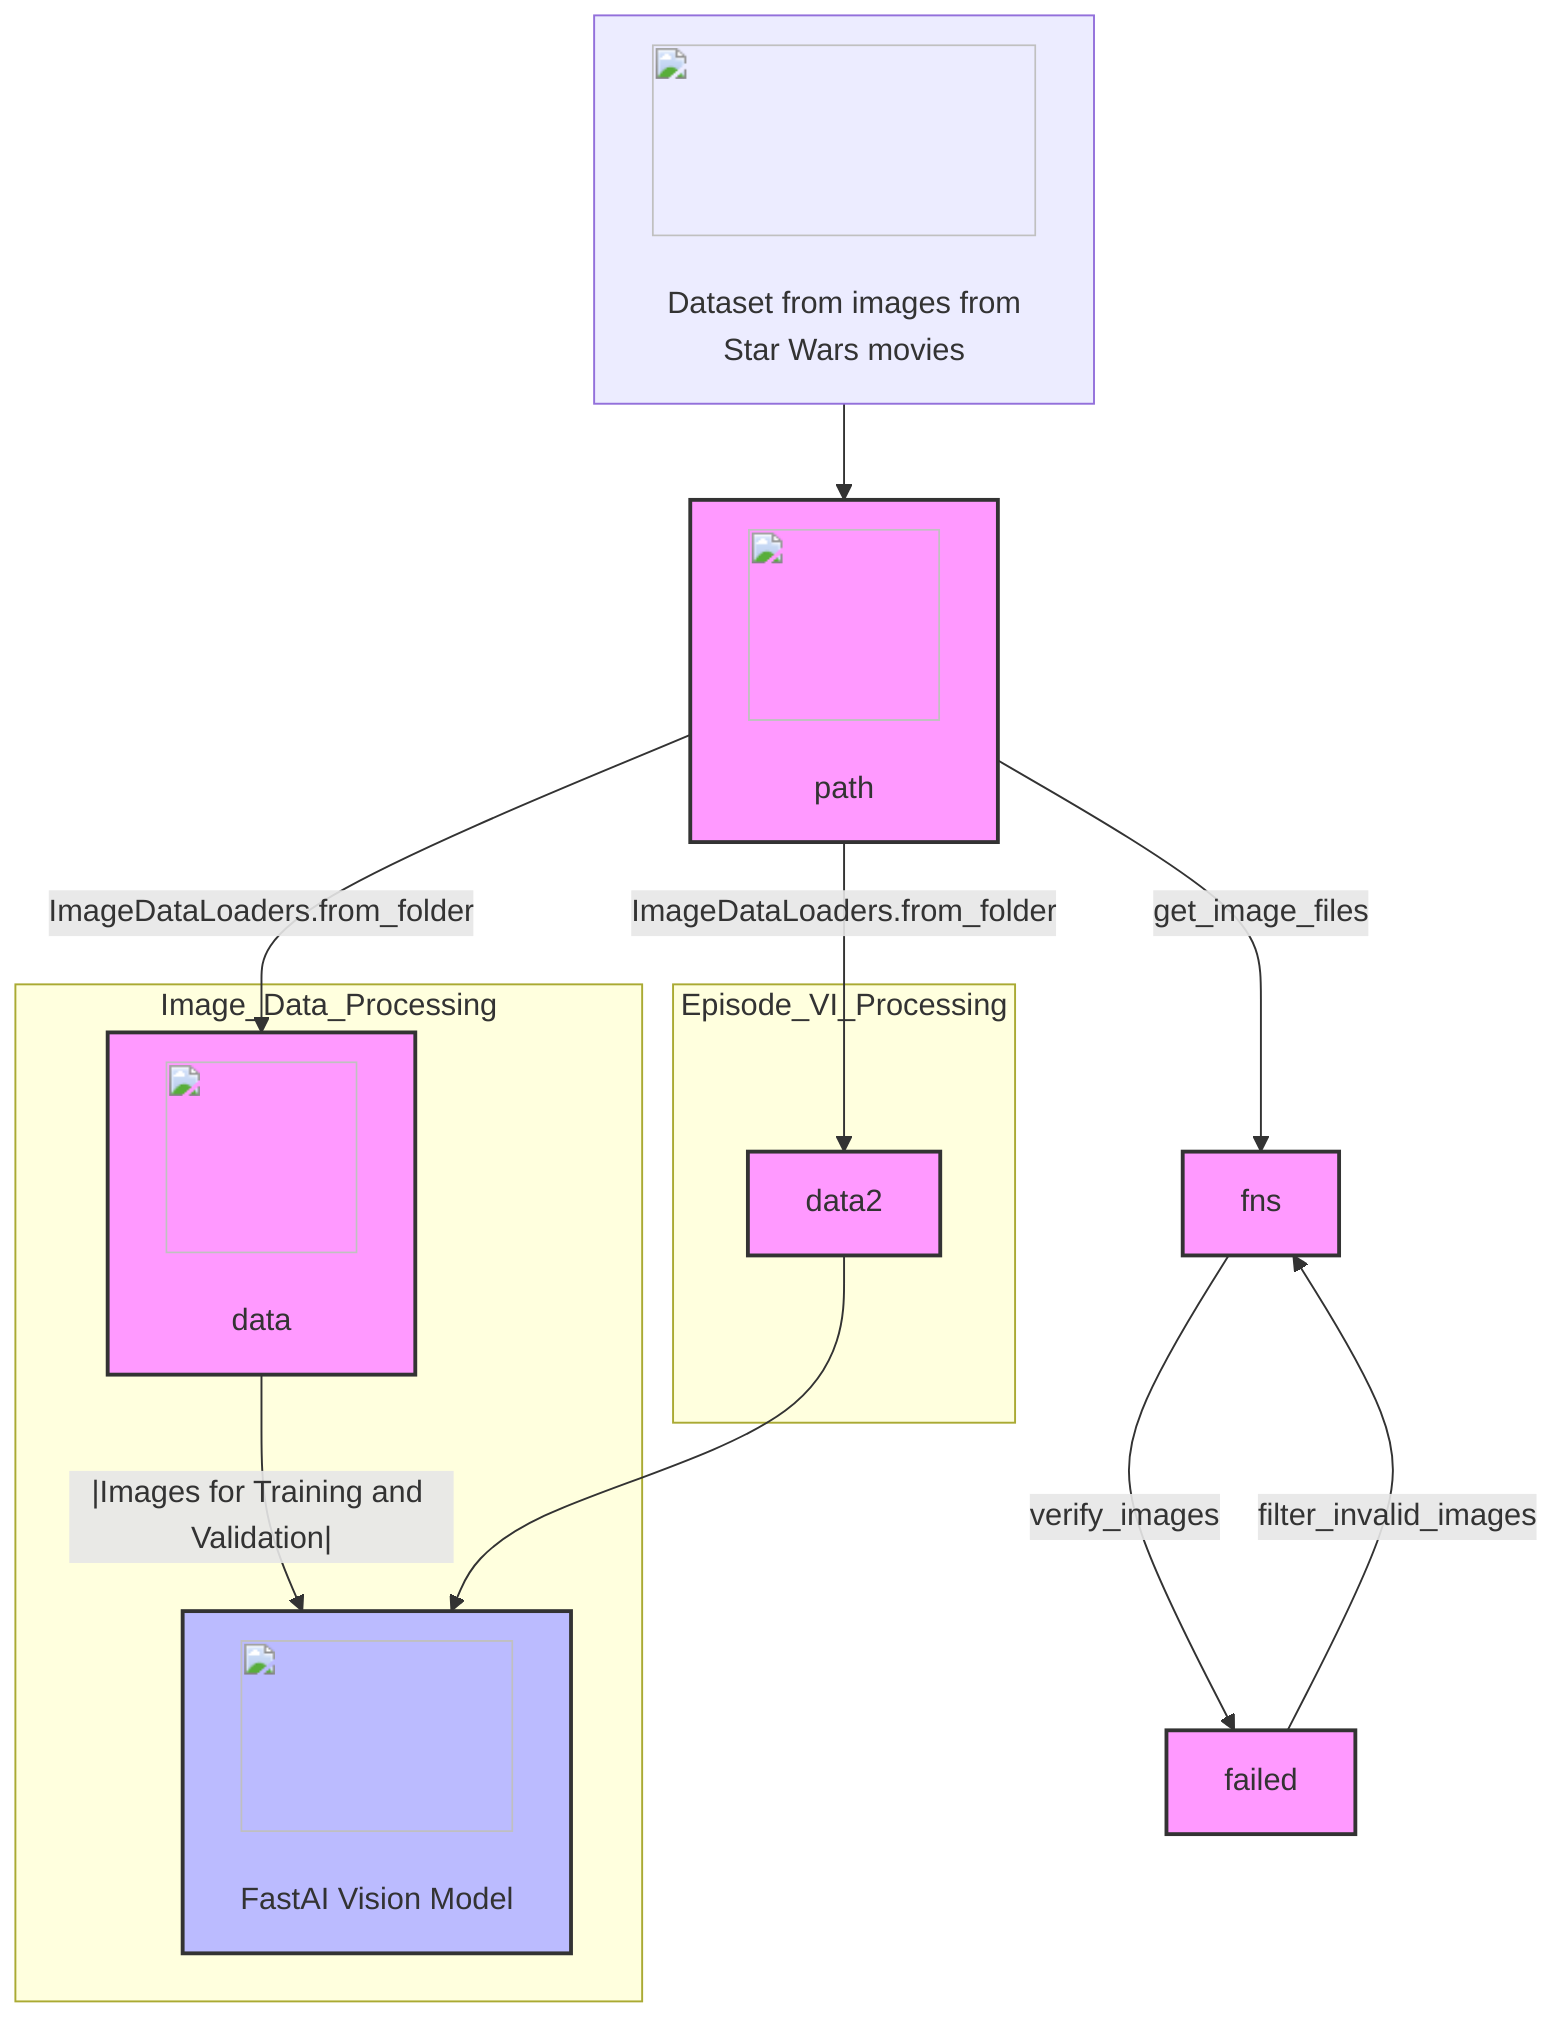 flowchart TD
    %% Data Sources
    DS1["<img src='icons/file.svg' width=100 height=100/> <br/> Dataset from images from Star Wars movies"]

    %% Data Variables
    V1["<img src='icons/column_split.svg' width=100 height=100/> <br/> path"]:::variable
    V2["fns"]:::variable
    V3["failed"]:::variable
    V4["<img src='icons/table.svg' width=100 height=100/> <br/> data"]:::variable
    V5["data2"]:::variable

    %% Data Flows and Processing
    DS1 --> V1
    V1 -->|get_image_files| V2
    V2 -->|verify_images| V3
    V3 -->|filter_invalid_images| V2

    %% ImageDataLoaders
    V1 -->|ImageDataLoaders.from_folder| V4
    subgraph Image_Data_Processing
      V4 --|Images for Training and Validation|--> M1["<img src='icons/brain.svg' width=100 height=100/> <br/> FastAI Vision Model"]:::model
    end
    V1 -->|ImageDataLoaders.from_folder| V5
    subgraph Episode_VI_Processing
      V5 --> M1
    end

    %% Models
    M1["<img src='icons/brain.svg' width=100 height=100/> <br/> FastAI Vision Model"]:::model

    classDef variable fill:#f9f,stroke:#333,stroke-width:2px;
    classDef model fill:#bbf,stroke:#333,stroke-width:2px;